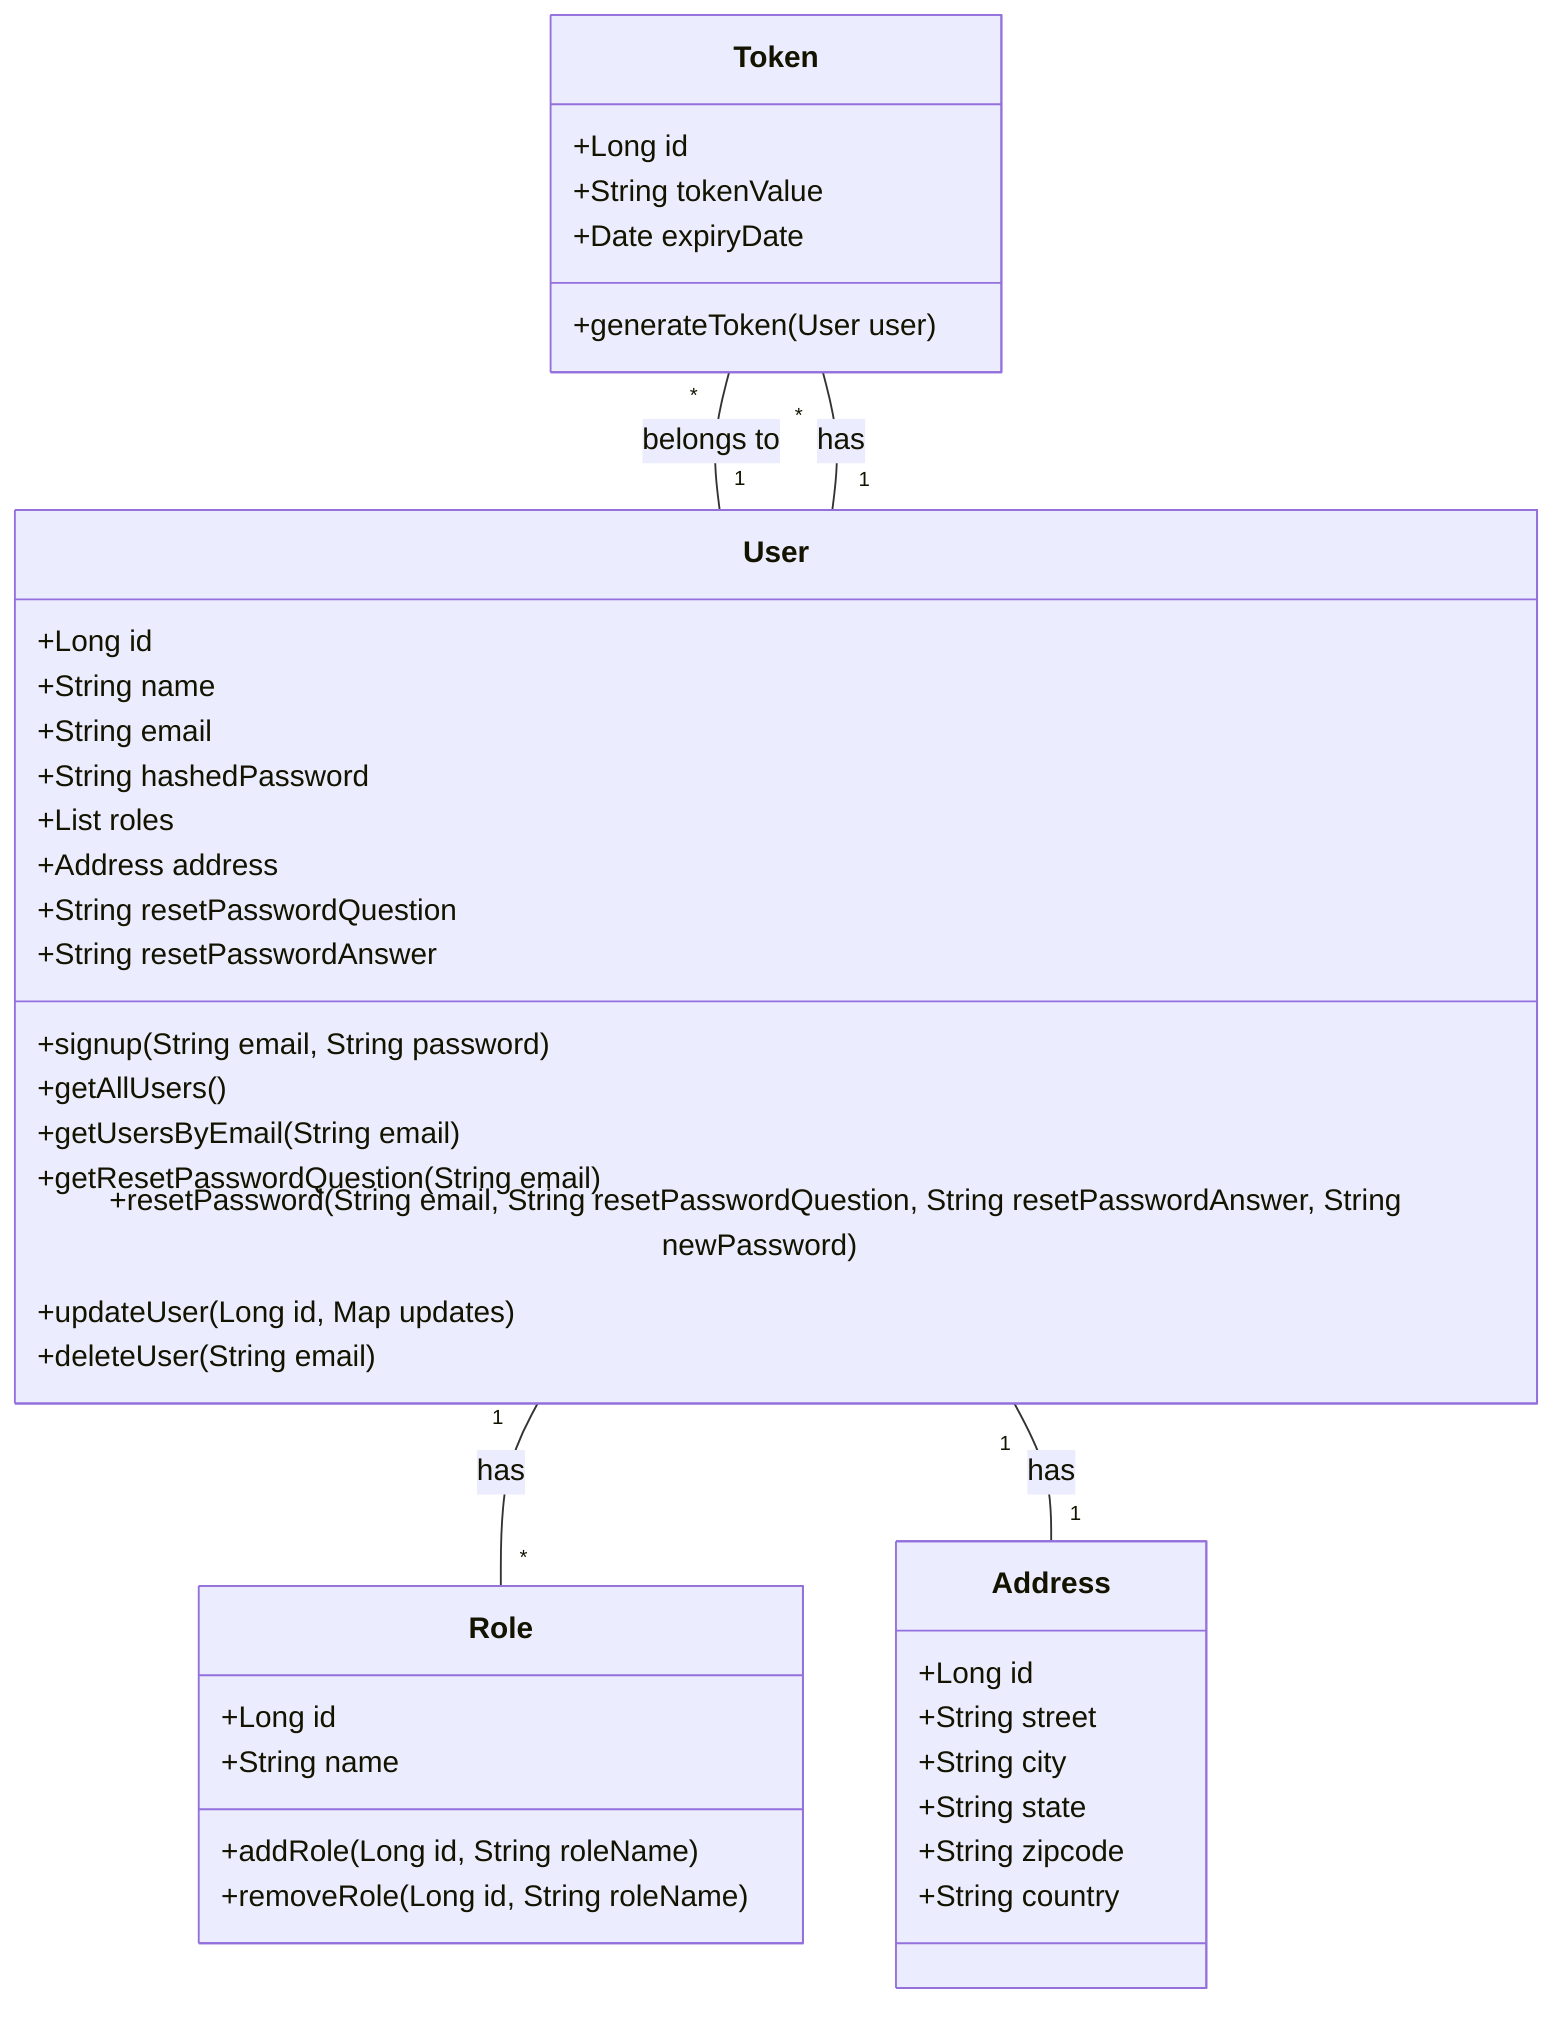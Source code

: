 classDiagram
    class Role {
        +Long id
        +String name
        +addRole(Long id, String roleName)
        +removeRole(Long id, String roleName)
    }

    class Address {
        +Long id
        +String street
        +String city
        +String state
        +String zipcode
        +String country
    }

    class Token {
        +Long id
        +String tokenValue
        +Date expiryDate
	+generateToken(User user)
    }

    class User {
        +Long id
        +String name
        +String email
        +String hashedPassword
        +List<Role> roles
        +Address address
        +String resetPasswordQuestion
        +String resetPasswordAnswer
        +signup(String email, String password)
        +getAllUsers()
        +getUsersByEmail(String email)
        +getResetPasswordQuestion(String email)
        +resetPassword(String email, String resetPasswordQuestion, String resetPasswordAnswer, String newPassword)
        +updateUser(Long id, Map<String, Object> updates)
        +deleteUser(String email)
    }

    User "1" -- "*" Role : has
    User "1" -- "1" Address : has
    User "1" -- "*" Token : has
    Token "*" -- "1" User : belongs to